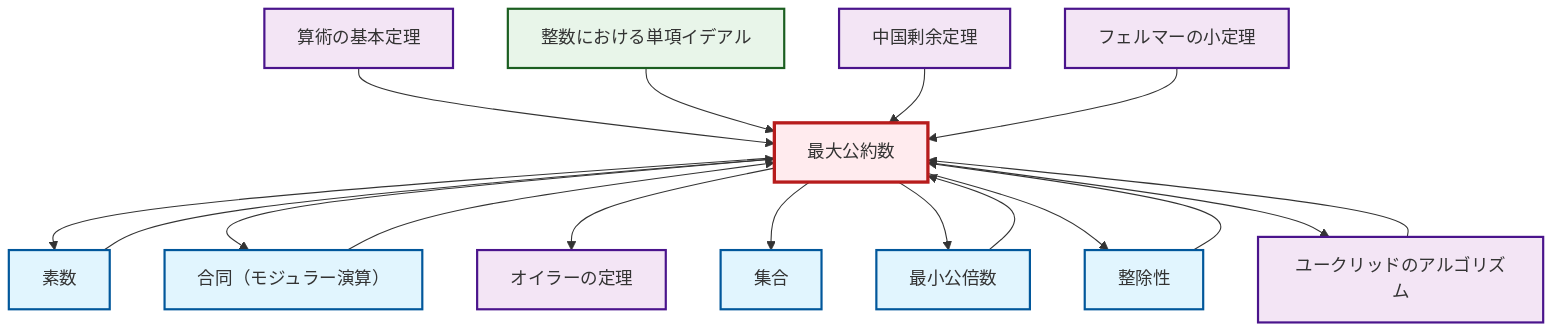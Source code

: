 graph TD
    classDef definition fill:#e1f5fe,stroke:#01579b,stroke-width:2px
    classDef theorem fill:#f3e5f5,stroke:#4a148c,stroke-width:2px
    classDef axiom fill:#fff3e0,stroke:#e65100,stroke-width:2px
    classDef example fill:#e8f5e9,stroke:#1b5e20,stroke-width:2px
    classDef current fill:#ffebee,stroke:#b71c1c,stroke-width:3px
    ex-principal-ideal["整数における単項イデアル"]:::example
    thm-fundamental-arithmetic["算術の基本定理"]:::theorem
    def-set["集合"]:::definition
    thm-fermat-little["フェルマーの小定理"]:::theorem
    def-gcd["最大公約数"]:::definition
    def-divisibility["整除性"]:::definition
    def-lcm["最小公倍数"]:::definition
    thm-euler["オイラーの定理"]:::theorem
    def-prime["素数"]:::definition
    thm-euclidean-algorithm["ユークリッドのアルゴリズム"]:::theorem
    def-congruence["合同（モジュラー演算）"]:::definition
    thm-chinese-remainder["中国剰余定理"]:::theorem
    def-prime --> def-gcd
    def-gcd --> def-prime
    def-gcd --> def-congruence
    def-gcd --> thm-euler
    def-lcm --> def-gcd
    thm-fundamental-arithmetic --> def-gcd
    thm-euclidean-algorithm --> def-gcd
    def-gcd --> def-set
    def-gcd --> def-lcm
    def-gcd --> def-divisibility
    def-gcd --> thm-euclidean-algorithm
    def-divisibility --> def-gcd
    ex-principal-ideal --> def-gcd
    thm-chinese-remainder --> def-gcd
    thm-fermat-little --> def-gcd
    def-congruence --> def-gcd
    class def-gcd current